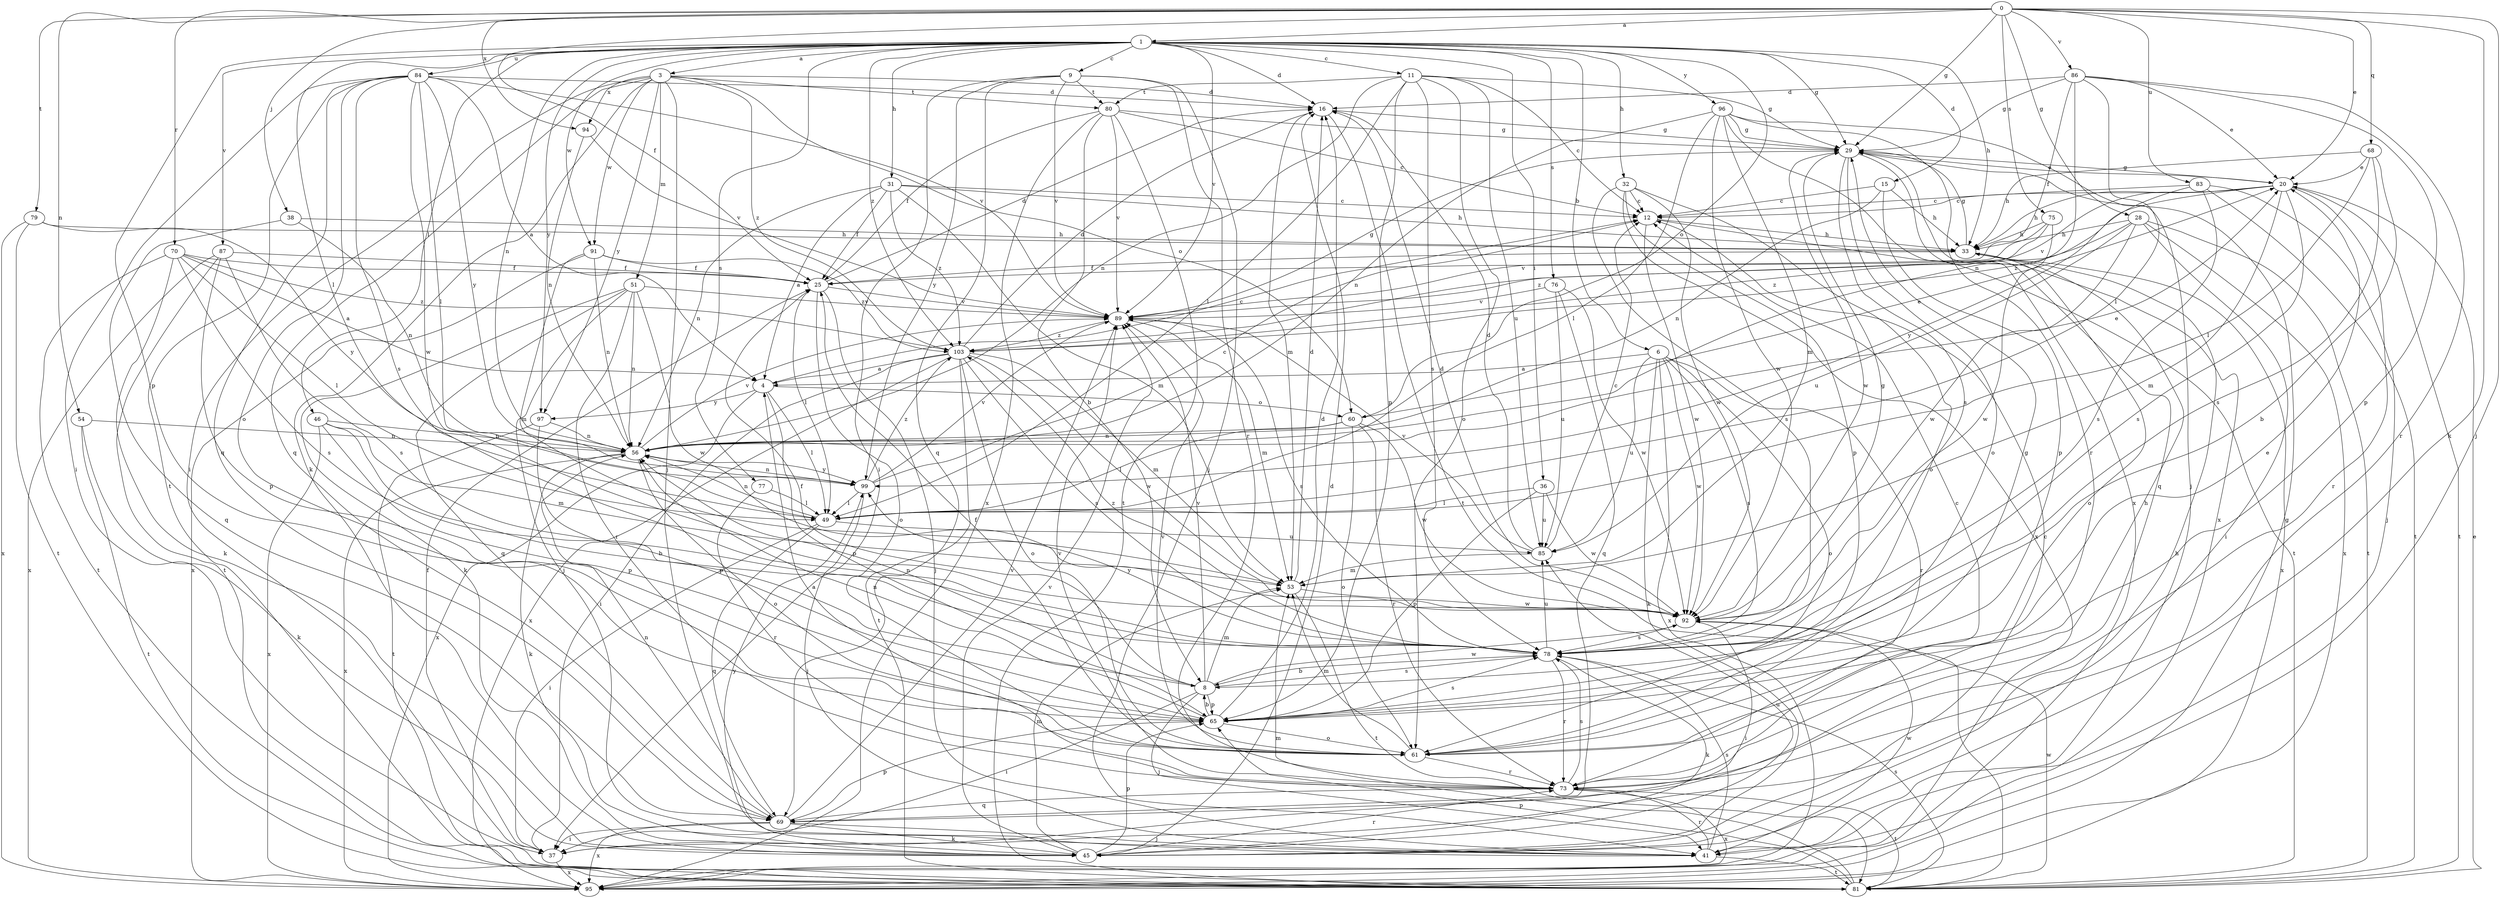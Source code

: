 strict digraph  {
0;
1;
3;
4;
6;
8;
9;
11;
12;
15;
16;
20;
25;
28;
29;
31;
32;
33;
36;
37;
38;
41;
45;
46;
49;
51;
53;
54;
56;
60;
61;
65;
68;
69;
70;
73;
75;
76;
77;
78;
79;
80;
81;
83;
84;
85;
86;
87;
89;
91;
92;
94;
95;
96;
97;
99;
103;
0 -> 1  [label=a];
0 -> 20  [label=e];
0 -> 25  [label=f];
0 -> 28  [label=g];
0 -> 29  [label=g];
0 -> 38  [label=j];
0 -> 41  [label=j];
0 -> 45  [label=k];
0 -> 54  [label=n];
0 -> 68  [label=q];
0 -> 70  [label=r];
0 -> 75  [label=s];
0 -> 79  [label=t];
0 -> 83  [label=u];
0 -> 86  [label=v];
0 -> 94  [label=x];
1 -> 3  [label=a];
1 -> 6  [label=b];
1 -> 9  [label=c];
1 -> 11  [label=c];
1 -> 15  [label=d];
1 -> 16  [label=d];
1 -> 29  [label=g];
1 -> 31  [label=h];
1 -> 32  [label=h];
1 -> 33  [label=h];
1 -> 36  [label=i];
1 -> 46  [label=l];
1 -> 49  [label=l];
1 -> 56  [label=n];
1 -> 60  [label=o];
1 -> 65  [label=p];
1 -> 76  [label=s];
1 -> 77  [label=s];
1 -> 84  [label=u];
1 -> 87  [label=v];
1 -> 89  [label=v];
1 -> 91  [label=w];
1 -> 96  [label=y];
1 -> 97  [label=y];
1 -> 103  [label=z];
3 -> 16  [label=d];
3 -> 37  [label=i];
3 -> 41  [label=j];
3 -> 45  [label=k];
3 -> 51  [label=m];
3 -> 60  [label=o];
3 -> 69  [label=q];
3 -> 80  [label=t];
3 -> 91  [label=w];
3 -> 94  [label=x];
3 -> 97  [label=y];
3 -> 103  [label=z];
4 -> 12  [label=c];
4 -> 49  [label=l];
4 -> 60  [label=o];
4 -> 65  [label=p];
4 -> 95  [label=x];
4 -> 97  [label=y];
6 -> 4  [label=a];
6 -> 45  [label=k];
6 -> 61  [label=o];
6 -> 73  [label=r];
6 -> 78  [label=s];
6 -> 85  [label=u];
6 -> 92  [label=w];
6 -> 95  [label=x];
8 -> 25  [label=f];
8 -> 37  [label=i];
8 -> 41  [label=j];
8 -> 53  [label=m];
8 -> 56  [label=n];
8 -> 65  [label=p];
8 -> 78  [label=s];
8 -> 89  [label=v];
8 -> 92  [label=w];
9 -> 37  [label=i];
9 -> 41  [label=j];
9 -> 69  [label=q];
9 -> 73  [label=r];
9 -> 80  [label=t];
9 -> 89  [label=v];
9 -> 99  [label=y];
11 -> 12  [label=c];
11 -> 29  [label=g];
11 -> 49  [label=l];
11 -> 56  [label=n];
11 -> 61  [label=o];
11 -> 65  [label=p];
11 -> 78  [label=s];
11 -> 80  [label=t];
11 -> 85  [label=u];
12 -> 33  [label=h];
12 -> 81  [label=t];
12 -> 92  [label=w];
15 -> 12  [label=c];
15 -> 33  [label=h];
15 -> 56  [label=n];
15 -> 65  [label=p];
16 -> 29  [label=g];
16 -> 53  [label=m];
16 -> 81  [label=t];
20 -> 12  [label=c];
20 -> 29  [label=g];
20 -> 33  [label=h];
20 -> 53  [label=m];
20 -> 73  [label=r];
20 -> 78  [label=s];
20 -> 81  [label=t];
20 -> 89  [label=v];
20 -> 103  [label=z];
25 -> 16  [label=d];
25 -> 41  [label=j];
25 -> 49  [label=l];
25 -> 61  [label=o];
25 -> 89  [label=v];
28 -> 33  [label=h];
28 -> 37  [label=i];
28 -> 81  [label=t];
28 -> 85  [label=u];
28 -> 92  [label=w];
28 -> 95  [label=x];
28 -> 103  [label=z];
29 -> 20  [label=e];
29 -> 61  [label=o];
29 -> 69  [label=q];
29 -> 78  [label=s];
29 -> 92  [label=w];
29 -> 95  [label=x];
31 -> 4  [label=a];
31 -> 12  [label=c];
31 -> 25  [label=f];
31 -> 33  [label=h];
31 -> 53  [label=m];
31 -> 56  [label=n];
31 -> 103  [label=z];
32 -> 12  [label=c];
32 -> 61  [label=o];
32 -> 65  [label=p];
32 -> 78  [label=s];
32 -> 92  [label=w];
32 -> 95  [label=x];
33 -> 25  [label=f];
33 -> 29  [label=g];
33 -> 61  [label=o];
33 -> 95  [label=x];
36 -> 49  [label=l];
36 -> 65  [label=p];
36 -> 85  [label=u];
36 -> 92  [label=w];
37 -> 25  [label=f];
37 -> 95  [label=x];
38 -> 33  [label=h];
38 -> 56  [label=n];
38 -> 69  [label=q];
41 -> 73  [label=r];
41 -> 78  [label=s];
41 -> 81  [label=t];
41 -> 92  [label=w];
45 -> 12  [label=c];
45 -> 16  [label=d];
45 -> 33  [label=h];
45 -> 53  [label=m];
45 -> 65  [label=p];
45 -> 73  [label=r];
45 -> 85  [label=u];
45 -> 89  [label=v];
45 -> 99  [label=y];
46 -> 8  [label=b];
46 -> 53  [label=m];
46 -> 56  [label=n];
46 -> 65  [label=p];
46 -> 95  [label=x];
49 -> 37  [label=i];
49 -> 56  [label=n];
49 -> 69  [label=q];
49 -> 85  [label=u];
51 -> 41  [label=j];
51 -> 45  [label=k];
51 -> 56  [label=n];
51 -> 69  [label=q];
51 -> 73  [label=r];
51 -> 89  [label=v];
51 -> 92  [label=w];
53 -> 16  [label=d];
53 -> 81  [label=t];
53 -> 92  [label=w];
54 -> 45  [label=k];
54 -> 56  [label=n];
54 -> 81  [label=t];
56 -> 20  [label=e];
56 -> 45  [label=k];
56 -> 61  [label=o];
56 -> 89  [label=v];
56 -> 95  [label=x];
56 -> 99  [label=y];
60 -> 20  [label=e];
60 -> 49  [label=l];
60 -> 56  [label=n];
60 -> 61  [label=o];
60 -> 73  [label=r];
60 -> 92  [label=w];
61 -> 25  [label=f];
61 -> 29  [label=g];
61 -> 33  [label=h];
61 -> 53  [label=m];
61 -> 73  [label=r];
61 -> 89  [label=v];
65 -> 8  [label=b];
65 -> 16  [label=d];
65 -> 20  [label=e];
65 -> 56  [label=n];
65 -> 61  [label=o];
65 -> 78  [label=s];
68 -> 8  [label=b];
68 -> 20  [label=e];
68 -> 33  [label=h];
68 -> 49  [label=l];
68 -> 78  [label=s];
69 -> 37  [label=i];
69 -> 41  [label=j];
69 -> 45  [label=k];
69 -> 56  [label=n];
69 -> 65  [label=p];
69 -> 89  [label=v];
69 -> 95  [label=x];
70 -> 4  [label=a];
70 -> 25  [label=f];
70 -> 45  [label=k];
70 -> 49  [label=l];
70 -> 78  [label=s];
70 -> 81  [label=t];
70 -> 103  [label=z];
73 -> 4  [label=a];
73 -> 12  [label=c];
73 -> 69  [label=q];
73 -> 78  [label=s];
73 -> 81  [label=t];
73 -> 89  [label=v];
73 -> 95  [label=x];
75 -> 33  [label=h];
75 -> 89  [label=v];
75 -> 92  [label=w];
75 -> 103  [label=z];
76 -> 69  [label=q];
76 -> 85  [label=u];
76 -> 89  [label=v];
76 -> 92  [label=w];
77 -> 49  [label=l];
77 -> 73  [label=r];
78 -> 8  [label=b];
78 -> 45  [label=k];
78 -> 73  [label=r];
78 -> 85  [label=u];
78 -> 99  [label=y];
78 -> 103  [label=z];
79 -> 33  [label=h];
79 -> 81  [label=t];
79 -> 95  [label=x];
79 -> 99  [label=y];
80 -> 8  [label=b];
80 -> 12  [label=c];
80 -> 25  [label=f];
80 -> 29  [label=g];
80 -> 81  [label=t];
80 -> 89  [label=v];
80 -> 95  [label=x];
81 -> 20  [label=e];
81 -> 53  [label=m];
81 -> 65  [label=p];
81 -> 78  [label=s];
81 -> 92  [label=w];
83 -> 12  [label=c];
83 -> 41  [label=j];
83 -> 78  [label=s];
83 -> 81  [label=t];
83 -> 99  [label=y];
84 -> 4  [label=a];
84 -> 16  [label=d];
84 -> 37  [label=i];
84 -> 49  [label=l];
84 -> 61  [label=o];
84 -> 69  [label=q];
84 -> 78  [label=s];
84 -> 81  [label=t];
84 -> 89  [label=v];
84 -> 92  [label=w];
84 -> 99  [label=y];
85 -> 12  [label=c];
85 -> 16  [label=d];
85 -> 53  [label=m];
85 -> 89  [label=v];
86 -> 16  [label=d];
86 -> 20  [label=e];
86 -> 25  [label=f];
86 -> 29  [label=g];
86 -> 49  [label=l];
86 -> 56  [label=n];
86 -> 65  [label=p];
86 -> 73  [label=r];
87 -> 25  [label=f];
87 -> 65  [label=p];
87 -> 78  [label=s];
87 -> 81  [label=t];
87 -> 95  [label=x];
89 -> 29  [label=g];
89 -> 53  [label=m];
89 -> 78  [label=s];
89 -> 103  [label=z];
91 -> 25  [label=f];
91 -> 53  [label=m];
91 -> 56  [label=n];
91 -> 95  [label=x];
91 -> 103  [label=z];
92 -> 16  [label=d];
92 -> 29  [label=g];
92 -> 37  [label=i];
92 -> 78  [label=s];
94 -> 56  [label=n];
94 -> 89  [label=v];
95 -> 29  [label=g];
96 -> 29  [label=g];
96 -> 41  [label=j];
96 -> 49  [label=l];
96 -> 53  [label=m];
96 -> 56  [label=n];
96 -> 73  [label=r];
96 -> 92  [label=w];
96 -> 95  [label=x];
97 -> 56  [label=n];
97 -> 65  [label=p];
97 -> 81  [label=t];
99 -> 12  [label=c];
99 -> 41  [label=j];
99 -> 49  [label=l];
99 -> 56  [label=n];
99 -> 89  [label=v];
99 -> 103  [label=z];
103 -> 4  [label=a];
103 -> 16  [label=d];
103 -> 37  [label=i];
103 -> 53  [label=m];
103 -> 61  [label=o];
103 -> 78  [label=s];
103 -> 81  [label=t];
103 -> 92  [label=w];
103 -> 95  [label=x];
}
